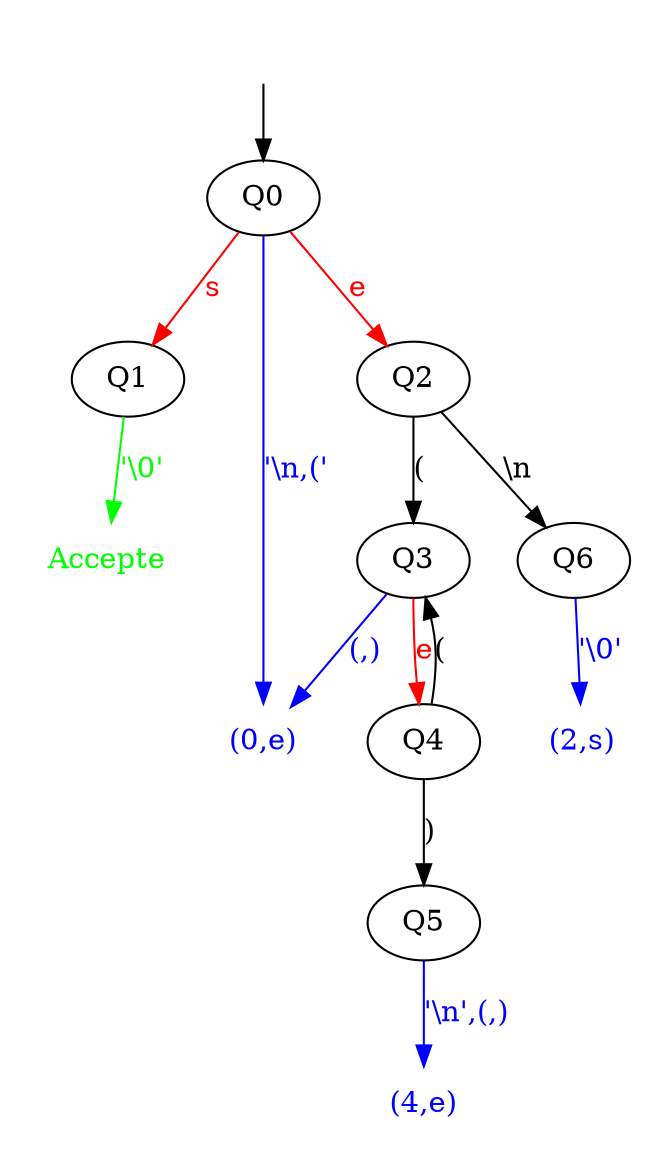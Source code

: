 // directed graph representing dyck.aut automaton :
digraph dyck {
    // definition the special nodes :
    Accepte [color = white, fontcolor = green]
    nothing [style = invisible]
    "(0,e)" [color = white, fontcolor = blue]
    "(2,s)" [color = white, fontcolor = blue]
    "(4,e)" [color = white, fontcolor = blue]

    // arc with Q0 as tail and no head :
    nothing -> Q0

    // all the arcs where Q0 is the head :
    Q0 -> Q1 [color = red, label = s, fontcolor = red]
    Q0 -> Q2 [color = red, label = e, fontcolor = red]
    Q0 -> "(0,e)" [color = blue, label = "'\\n,('", fontcolor = blue]

    // the arc where Q1 is the head :
    Q1 -> Accepte [color = green, label = "'\\0'", fontcolor = green]

    // all the arcs where Q2 is the head :
    Q2 -> Q6 [label = "\\n"]
    Q2 -> Q3 [label = "("]

    // all the arcs where Q3 is the head :
    Q3 -> "(0,e)" [color = blue, label = "(,)", fontcolor = blue]
    Q3 -> Q4 [color = red, label = e, fontcolor = red]

    // all the arcs where Q4 is the head :
    Q4 -> Q3 [label = "("]
    Q4 -> Q5 [label = ")"]

    // the arc where Q5 is the head :
    Q5 -> "(4,e)" [color = blue, label = "'\\n',(,)", fontcolor = blue]
    
    // the arc where Q6 is the head :
    Q6 -> "(2,s)" [color = blue, label = "'\\0'", fontcolor = blue]
}
